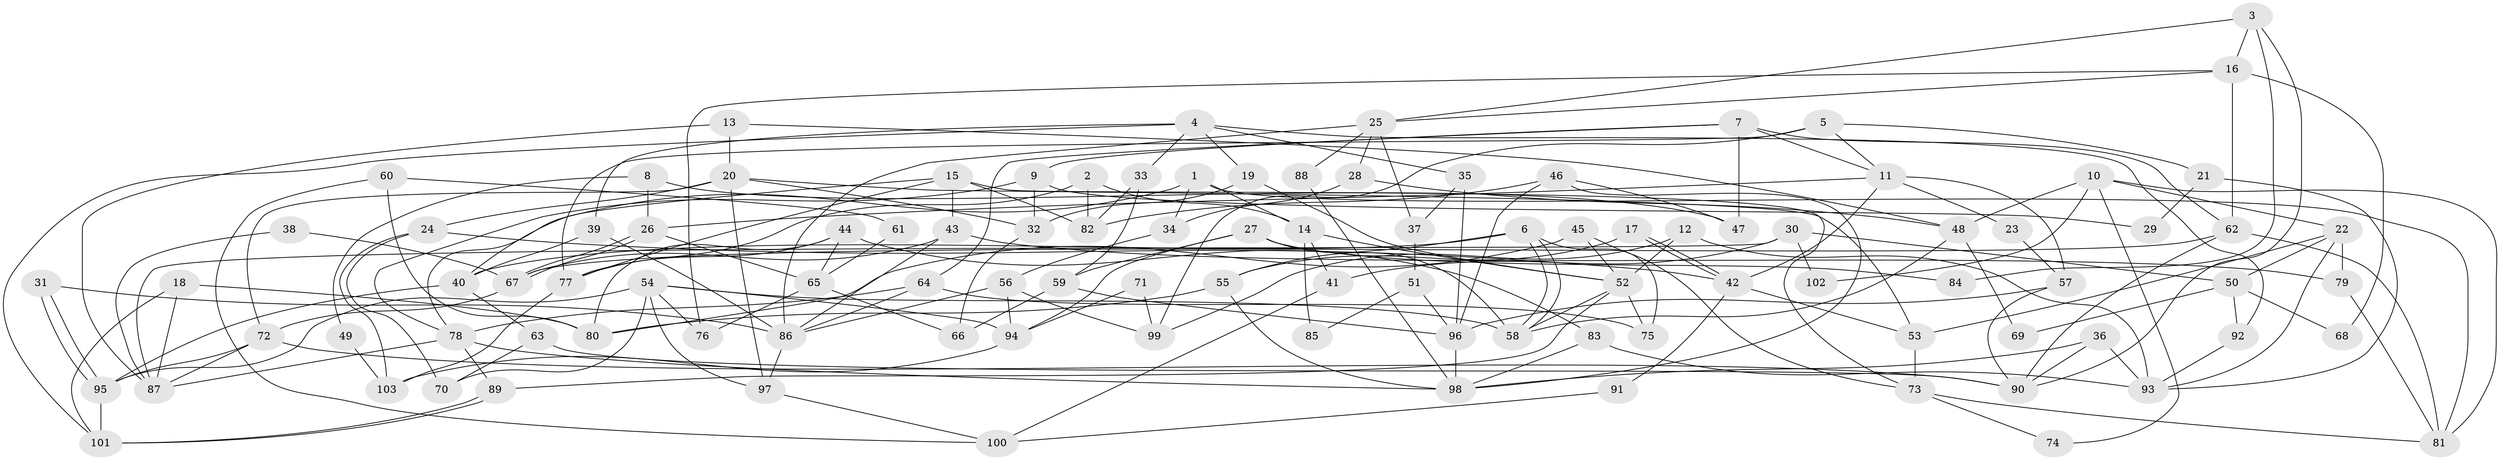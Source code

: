 // coarse degree distribution, {5: 0.16923076923076924, 6: 0.15384615384615385, 4: 0.16923076923076924, 8: 0.12307692307692308, 7: 0.1076923076923077, 3: 0.13846153846153847, 2: 0.12307692307692308, 9: 0.015384615384615385}
// Generated by graph-tools (version 1.1) at 2025/41/03/06/25 10:41:59]
// undirected, 103 vertices, 206 edges
graph export_dot {
graph [start="1"]
  node [color=gray90,style=filled];
  1;
  2;
  3;
  4;
  5;
  6;
  7;
  8;
  9;
  10;
  11;
  12;
  13;
  14;
  15;
  16;
  17;
  18;
  19;
  20;
  21;
  22;
  23;
  24;
  25;
  26;
  27;
  28;
  29;
  30;
  31;
  32;
  33;
  34;
  35;
  36;
  37;
  38;
  39;
  40;
  41;
  42;
  43;
  44;
  45;
  46;
  47;
  48;
  49;
  50;
  51;
  52;
  53;
  54;
  55;
  56;
  57;
  58;
  59;
  60;
  61;
  62;
  63;
  64;
  65;
  66;
  67;
  68;
  69;
  70;
  71;
  72;
  73;
  74;
  75;
  76;
  77;
  78;
  79;
  80;
  81;
  82;
  83;
  84;
  85;
  86;
  87;
  88;
  89;
  90;
  91;
  92;
  93;
  94;
  95;
  96;
  97;
  98;
  99;
  100;
  101;
  102;
  103;
  1 -- 78;
  1 -- 81;
  1 -- 14;
  1 -- 34;
  2 -- 77;
  2 -- 14;
  2 -- 82;
  3 -- 90;
  3 -- 16;
  3 -- 25;
  3 -- 84;
  4 -- 33;
  4 -- 101;
  4 -- 19;
  4 -- 35;
  4 -- 39;
  4 -- 92;
  5 -- 11;
  5 -- 77;
  5 -- 21;
  5 -- 99;
  6 -- 58;
  6 -- 58;
  6 -- 55;
  6 -- 40;
  6 -- 75;
  7 -- 62;
  7 -- 64;
  7 -- 9;
  7 -- 11;
  7 -- 47;
  8 -- 26;
  8 -- 47;
  8 -- 49;
  9 -- 78;
  9 -- 29;
  9 -- 32;
  10 -- 22;
  10 -- 48;
  10 -- 74;
  10 -- 81;
  10 -- 102;
  11 -- 57;
  11 -- 23;
  11 -- 26;
  11 -- 42;
  12 -- 99;
  12 -- 52;
  12 -- 93;
  13 -- 87;
  13 -- 20;
  13 -- 48;
  14 -- 52;
  14 -- 41;
  14 -- 85;
  15 -- 40;
  15 -- 73;
  15 -- 43;
  15 -- 77;
  15 -- 82;
  16 -- 25;
  16 -- 62;
  16 -- 68;
  16 -- 76;
  17 -- 55;
  17 -- 42;
  17 -- 42;
  18 -- 101;
  18 -- 80;
  18 -- 87;
  19 -- 52;
  19 -- 32;
  20 -- 32;
  20 -- 72;
  20 -- 24;
  20 -- 53;
  20 -- 97;
  21 -- 93;
  21 -- 29;
  22 -- 53;
  22 -- 79;
  22 -- 50;
  22 -- 93;
  23 -- 57;
  24 -- 42;
  24 -- 70;
  24 -- 103;
  25 -- 86;
  25 -- 28;
  25 -- 37;
  25 -- 88;
  26 -- 67;
  26 -- 67;
  26 -- 65;
  27 -- 58;
  27 -- 94;
  27 -- 59;
  27 -- 84;
  28 -- 34;
  28 -- 48;
  30 -- 87;
  30 -- 50;
  30 -- 41;
  30 -- 102;
  31 -- 95;
  31 -- 95;
  31 -- 86;
  32 -- 66;
  33 -- 82;
  33 -- 59;
  34 -- 56;
  35 -- 96;
  35 -- 37;
  36 -- 93;
  36 -- 90;
  36 -- 98;
  37 -- 51;
  38 -- 67;
  38 -- 87;
  39 -- 40;
  39 -- 86;
  40 -- 95;
  40 -- 63;
  41 -- 100;
  42 -- 53;
  42 -- 91;
  43 -- 86;
  43 -- 67;
  43 -- 79;
  44 -- 65;
  44 -- 83;
  44 -- 77;
  44 -- 80;
  45 -- 73;
  45 -- 52;
  45 -- 80;
  46 -- 98;
  46 -- 82;
  46 -- 47;
  46 -- 96;
  48 -- 58;
  48 -- 69;
  49 -- 103;
  50 -- 92;
  50 -- 68;
  50 -- 69;
  51 -- 96;
  51 -- 85;
  52 -- 89;
  52 -- 58;
  52 -- 75;
  53 -- 73;
  54 -- 58;
  54 -- 76;
  54 -- 70;
  54 -- 94;
  54 -- 95;
  54 -- 97;
  55 -- 80;
  55 -- 98;
  56 -- 94;
  56 -- 86;
  56 -- 99;
  57 -- 96;
  57 -- 90;
  59 -- 96;
  59 -- 66;
  60 -- 80;
  60 -- 100;
  60 -- 61;
  61 -- 65;
  62 -- 67;
  62 -- 90;
  62 -- 81;
  63 -- 70;
  63 -- 90;
  64 -- 86;
  64 -- 75;
  64 -- 78;
  65 -- 66;
  65 -- 76;
  67 -- 72;
  71 -- 94;
  71 -- 99;
  72 -- 95;
  72 -- 87;
  72 -- 90;
  73 -- 81;
  73 -- 74;
  77 -- 103;
  78 -- 87;
  78 -- 89;
  78 -- 98;
  79 -- 81;
  83 -- 98;
  83 -- 93;
  86 -- 97;
  88 -- 98;
  89 -- 101;
  89 -- 101;
  91 -- 100;
  92 -- 93;
  94 -- 103;
  95 -- 101;
  96 -- 98;
  97 -- 100;
}
